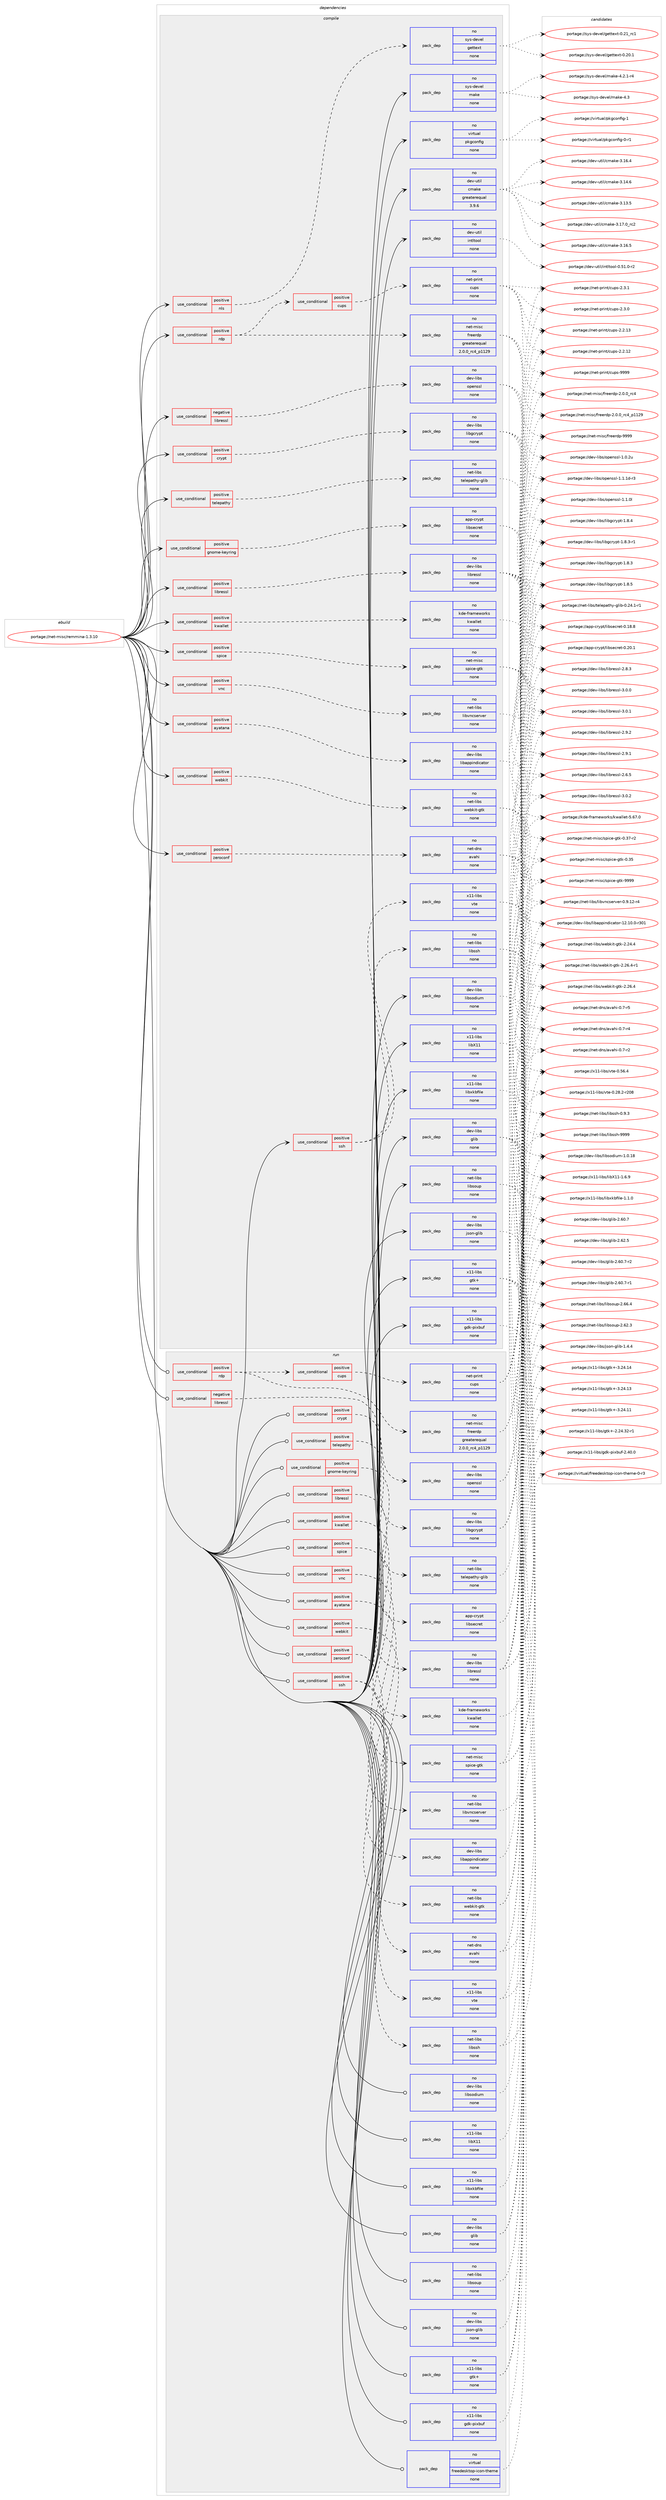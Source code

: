 digraph prolog {

# *************
# Graph options
# *************

newrank=true;
concentrate=true;
compound=true;
graph [rankdir=LR,fontname=Helvetica,fontsize=10,ranksep=1.5];#, ranksep=2.5, nodesep=0.2];
edge  [arrowhead=vee];
node  [fontname=Helvetica,fontsize=10];

# **********
# The ebuild
# **********

subgraph cluster_leftcol {
color=gray;
rank=same;
label=<<i>ebuild</i>>;
id [label="portage://net-misc/remmina-1.3.10", color=red, width=4, href="../net-misc/remmina-1.3.10.svg"];
}

# ****************
# The dependencies
# ****************

subgraph cluster_midcol {
color=gray;
label=<<i>dependencies</i>>;
subgraph cluster_compile {
fillcolor="#eeeeee";
style=filled;
label=<<i>compile</i>>;
subgraph cond9425 {
dependency51039 [label=<<TABLE BORDER="0" CELLBORDER="1" CELLSPACING="0" CELLPADDING="4"><TR><TD ROWSPAN="3" CELLPADDING="10">use_conditional</TD></TR><TR><TD>negative</TD></TR><TR><TD>libressl</TD></TR></TABLE>>, shape=none, color=red];
subgraph pack40568 {
dependency51040 [label=<<TABLE BORDER="0" CELLBORDER="1" CELLSPACING="0" CELLPADDING="4" WIDTH="220"><TR><TD ROWSPAN="6" CELLPADDING="30">pack_dep</TD></TR><TR><TD WIDTH="110">no</TD></TR><TR><TD>dev-libs</TD></TR><TR><TD>openssl</TD></TR><TR><TD>none</TD></TR><TR><TD></TD></TR></TABLE>>, shape=none, color=blue];
}
dependency51039:e -> dependency51040:w [weight=20,style="dashed",arrowhead="vee"];
}
id:e -> dependency51039:w [weight=20,style="solid",arrowhead="vee"];
subgraph cond9426 {
dependency51041 [label=<<TABLE BORDER="0" CELLBORDER="1" CELLSPACING="0" CELLPADDING="4"><TR><TD ROWSPAN="3" CELLPADDING="10">use_conditional</TD></TR><TR><TD>positive</TD></TR><TR><TD>ayatana</TD></TR></TABLE>>, shape=none, color=red];
subgraph pack40569 {
dependency51042 [label=<<TABLE BORDER="0" CELLBORDER="1" CELLSPACING="0" CELLPADDING="4" WIDTH="220"><TR><TD ROWSPAN="6" CELLPADDING="30">pack_dep</TD></TR><TR><TD WIDTH="110">no</TD></TR><TR><TD>dev-libs</TD></TR><TR><TD>libappindicator</TD></TR><TR><TD>none</TD></TR><TR><TD></TD></TR></TABLE>>, shape=none, color=blue];
}
dependency51041:e -> dependency51042:w [weight=20,style="dashed",arrowhead="vee"];
}
id:e -> dependency51041:w [weight=20,style="solid",arrowhead="vee"];
subgraph cond9427 {
dependency51043 [label=<<TABLE BORDER="0" CELLBORDER="1" CELLSPACING="0" CELLPADDING="4"><TR><TD ROWSPAN="3" CELLPADDING="10">use_conditional</TD></TR><TR><TD>positive</TD></TR><TR><TD>crypt</TD></TR></TABLE>>, shape=none, color=red];
subgraph pack40570 {
dependency51044 [label=<<TABLE BORDER="0" CELLBORDER="1" CELLSPACING="0" CELLPADDING="4" WIDTH="220"><TR><TD ROWSPAN="6" CELLPADDING="30">pack_dep</TD></TR><TR><TD WIDTH="110">no</TD></TR><TR><TD>dev-libs</TD></TR><TR><TD>libgcrypt</TD></TR><TR><TD>none</TD></TR><TR><TD></TD></TR></TABLE>>, shape=none, color=blue];
}
dependency51043:e -> dependency51044:w [weight=20,style="dashed",arrowhead="vee"];
}
id:e -> dependency51043:w [weight=20,style="solid",arrowhead="vee"];
subgraph cond9428 {
dependency51045 [label=<<TABLE BORDER="0" CELLBORDER="1" CELLSPACING="0" CELLPADDING="4"><TR><TD ROWSPAN="3" CELLPADDING="10">use_conditional</TD></TR><TR><TD>positive</TD></TR><TR><TD>gnome-keyring</TD></TR></TABLE>>, shape=none, color=red];
subgraph pack40571 {
dependency51046 [label=<<TABLE BORDER="0" CELLBORDER="1" CELLSPACING="0" CELLPADDING="4" WIDTH="220"><TR><TD ROWSPAN="6" CELLPADDING="30">pack_dep</TD></TR><TR><TD WIDTH="110">no</TD></TR><TR><TD>app-crypt</TD></TR><TR><TD>libsecret</TD></TR><TR><TD>none</TD></TR><TR><TD></TD></TR></TABLE>>, shape=none, color=blue];
}
dependency51045:e -> dependency51046:w [weight=20,style="dashed",arrowhead="vee"];
}
id:e -> dependency51045:w [weight=20,style="solid",arrowhead="vee"];
subgraph cond9429 {
dependency51047 [label=<<TABLE BORDER="0" CELLBORDER="1" CELLSPACING="0" CELLPADDING="4"><TR><TD ROWSPAN="3" CELLPADDING="10">use_conditional</TD></TR><TR><TD>positive</TD></TR><TR><TD>kwallet</TD></TR></TABLE>>, shape=none, color=red];
subgraph pack40572 {
dependency51048 [label=<<TABLE BORDER="0" CELLBORDER="1" CELLSPACING="0" CELLPADDING="4" WIDTH="220"><TR><TD ROWSPAN="6" CELLPADDING="30">pack_dep</TD></TR><TR><TD WIDTH="110">no</TD></TR><TR><TD>kde-frameworks</TD></TR><TR><TD>kwallet</TD></TR><TR><TD>none</TD></TR><TR><TD></TD></TR></TABLE>>, shape=none, color=blue];
}
dependency51047:e -> dependency51048:w [weight=20,style="dashed",arrowhead="vee"];
}
id:e -> dependency51047:w [weight=20,style="solid",arrowhead="vee"];
subgraph cond9430 {
dependency51049 [label=<<TABLE BORDER="0" CELLBORDER="1" CELLSPACING="0" CELLPADDING="4"><TR><TD ROWSPAN="3" CELLPADDING="10">use_conditional</TD></TR><TR><TD>positive</TD></TR><TR><TD>libressl</TD></TR></TABLE>>, shape=none, color=red];
subgraph pack40573 {
dependency51050 [label=<<TABLE BORDER="0" CELLBORDER="1" CELLSPACING="0" CELLPADDING="4" WIDTH="220"><TR><TD ROWSPAN="6" CELLPADDING="30">pack_dep</TD></TR><TR><TD WIDTH="110">no</TD></TR><TR><TD>dev-libs</TD></TR><TR><TD>libressl</TD></TR><TR><TD>none</TD></TR><TR><TD></TD></TR></TABLE>>, shape=none, color=blue];
}
dependency51049:e -> dependency51050:w [weight=20,style="dashed",arrowhead="vee"];
}
id:e -> dependency51049:w [weight=20,style="solid",arrowhead="vee"];
subgraph cond9431 {
dependency51051 [label=<<TABLE BORDER="0" CELLBORDER="1" CELLSPACING="0" CELLPADDING="4"><TR><TD ROWSPAN="3" CELLPADDING="10">use_conditional</TD></TR><TR><TD>positive</TD></TR><TR><TD>nls</TD></TR></TABLE>>, shape=none, color=red];
subgraph pack40574 {
dependency51052 [label=<<TABLE BORDER="0" CELLBORDER="1" CELLSPACING="0" CELLPADDING="4" WIDTH="220"><TR><TD ROWSPAN="6" CELLPADDING="30">pack_dep</TD></TR><TR><TD WIDTH="110">no</TD></TR><TR><TD>sys-devel</TD></TR><TR><TD>gettext</TD></TR><TR><TD>none</TD></TR><TR><TD></TD></TR></TABLE>>, shape=none, color=blue];
}
dependency51051:e -> dependency51052:w [weight=20,style="dashed",arrowhead="vee"];
}
id:e -> dependency51051:w [weight=20,style="solid",arrowhead="vee"];
subgraph cond9432 {
dependency51053 [label=<<TABLE BORDER="0" CELLBORDER="1" CELLSPACING="0" CELLPADDING="4"><TR><TD ROWSPAN="3" CELLPADDING="10">use_conditional</TD></TR><TR><TD>positive</TD></TR><TR><TD>rdp</TD></TR></TABLE>>, shape=none, color=red];
subgraph pack40575 {
dependency51054 [label=<<TABLE BORDER="0" CELLBORDER="1" CELLSPACING="0" CELLPADDING="4" WIDTH="220"><TR><TD ROWSPAN="6" CELLPADDING="30">pack_dep</TD></TR><TR><TD WIDTH="110">no</TD></TR><TR><TD>net-misc</TD></TR><TR><TD>freerdp</TD></TR><TR><TD>greaterequal</TD></TR><TR><TD>2.0.0_rc4_p1129</TD></TR></TABLE>>, shape=none, color=blue];
}
dependency51053:e -> dependency51054:w [weight=20,style="dashed",arrowhead="vee"];
subgraph cond9433 {
dependency51055 [label=<<TABLE BORDER="0" CELLBORDER="1" CELLSPACING="0" CELLPADDING="4"><TR><TD ROWSPAN="3" CELLPADDING="10">use_conditional</TD></TR><TR><TD>positive</TD></TR><TR><TD>cups</TD></TR></TABLE>>, shape=none, color=red];
subgraph pack40576 {
dependency51056 [label=<<TABLE BORDER="0" CELLBORDER="1" CELLSPACING="0" CELLPADDING="4" WIDTH="220"><TR><TD ROWSPAN="6" CELLPADDING="30">pack_dep</TD></TR><TR><TD WIDTH="110">no</TD></TR><TR><TD>net-print</TD></TR><TR><TD>cups</TD></TR><TR><TD>none</TD></TR><TR><TD></TD></TR></TABLE>>, shape=none, color=blue];
}
dependency51055:e -> dependency51056:w [weight=20,style="dashed",arrowhead="vee"];
}
dependency51053:e -> dependency51055:w [weight=20,style="dashed",arrowhead="vee"];
}
id:e -> dependency51053:w [weight=20,style="solid",arrowhead="vee"];
subgraph cond9434 {
dependency51057 [label=<<TABLE BORDER="0" CELLBORDER="1" CELLSPACING="0" CELLPADDING="4"><TR><TD ROWSPAN="3" CELLPADDING="10">use_conditional</TD></TR><TR><TD>positive</TD></TR><TR><TD>spice</TD></TR></TABLE>>, shape=none, color=red];
subgraph pack40577 {
dependency51058 [label=<<TABLE BORDER="0" CELLBORDER="1" CELLSPACING="0" CELLPADDING="4" WIDTH="220"><TR><TD ROWSPAN="6" CELLPADDING="30">pack_dep</TD></TR><TR><TD WIDTH="110">no</TD></TR><TR><TD>net-misc</TD></TR><TR><TD>spice-gtk</TD></TR><TR><TD>none</TD></TR><TR><TD></TD></TR></TABLE>>, shape=none, color=blue];
}
dependency51057:e -> dependency51058:w [weight=20,style="dashed",arrowhead="vee"];
}
id:e -> dependency51057:w [weight=20,style="solid",arrowhead="vee"];
subgraph cond9435 {
dependency51059 [label=<<TABLE BORDER="0" CELLBORDER="1" CELLSPACING="0" CELLPADDING="4"><TR><TD ROWSPAN="3" CELLPADDING="10">use_conditional</TD></TR><TR><TD>positive</TD></TR><TR><TD>ssh</TD></TR></TABLE>>, shape=none, color=red];
subgraph pack40578 {
dependency51060 [label=<<TABLE BORDER="0" CELLBORDER="1" CELLSPACING="0" CELLPADDING="4" WIDTH="220"><TR><TD ROWSPAN="6" CELLPADDING="30">pack_dep</TD></TR><TR><TD WIDTH="110">no</TD></TR><TR><TD>net-libs</TD></TR><TR><TD>libssh</TD></TR><TR><TD>none</TD></TR><TR><TD></TD></TR></TABLE>>, shape=none, color=blue];
}
dependency51059:e -> dependency51060:w [weight=20,style="dashed",arrowhead="vee"];
subgraph pack40579 {
dependency51061 [label=<<TABLE BORDER="0" CELLBORDER="1" CELLSPACING="0" CELLPADDING="4" WIDTH="220"><TR><TD ROWSPAN="6" CELLPADDING="30">pack_dep</TD></TR><TR><TD WIDTH="110">no</TD></TR><TR><TD>x11-libs</TD></TR><TR><TD>vte</TD></TR><TR><TD>none</TD></TR><TR><TD></TD></TR></TABLE>>, shape=none, color=blue];
}
dependency51059:e -> dependency51061:w [weight=20,style="dashed",arrowhead="vee"];
}
id:e -> dependency51059:w [weight=20,style="solid",arrowhead="vee"];
subgraph cond9436 {
dependency51062 [label=<<TABLE BORDER="0" CELLBORDER="1" CELLSPACING="0" CELLPADDING="4"><TR><TD ROWSPAN="3" CELLPADDING="10">use_conditional</TD></TR><TR><TD>positive</TD></TR><TR><TD>telepathy</TD></TR></TABLE>>, shape=none, color=red];
subgraph pack40580 {
dependency51063 [label=<<TABLE BORDER="0" CELLBORDER="1" CELLSPACING="0" CELLPADDING="4" WIDTH="220"><TR><TD ROWSPAN="6" CELLPADDING="30">pack_dep</TD></TR><TR><TD WIDTH="110">no</TD></TR><TR><TD>net-libs</TD></TR><TR><TD>telepathy-glib</TD></TR><TR><TD>none</TD></TR><TR><TD></TD></TR></TABLE>>, shape=none, color=blue];
}
dependency51062:e -> dependency51063:w [weight=20,style="dashed",arrowhead="vee"];
}
id:e -> dependency51062:w [weight=20,style="solid",arrowhead="vee"];
subgraph cond9437 {
dependency51064 [label=<<TABLE BORDER="0" CELLBORDER="1" CELLSPACING="0" CELLPADDING="4"><TR><TD ROWSPAN="3" CELLPADDING="10">use_conditional</TD></TR><TR><TD>positive</TD></TR><TR><TD>vnc</TD></TR></TABLE>>, shape=none, color=red];
subgraph pack40581 {
dependency51065 [label=<<TABLE BORDER="0" CELLBORDER="1" CELLSPACING="0" CELLPADDING="4" WIDTH="220"><TR><TD ROWSPAN="6" CELLPADDING="30">pack_dep</TD></TR><TR><TD WIDTH="110">no</TD></TR><TR><TD>net-libs</TD></TR><TR><TD>libvncserver</TD></TR><TR><TD>none</TD></TR><TR><TD></TD></TR></TABLE>>, shape=none, color=blue];
}
dependency51064:e -> dependency51065:w [weight=20,style="dashed",arrowhead="vee"];
}
id:e -> dependency51064:w [weight=20,style="solid",arrowhead="vee"];
subgraph cond9438 {
dependency51066 [label=<<TABLE BORDER="0" CELLBORDER="1" CELLSPACING="0" CELLPADDING="4"><TR><TD ROWSPAN="3" CELLPADDING="10">use_conditional</TD></TR><TR><TD>positive</TD></TR><TR><TD>webkit</TD></TR></TABLE>>, shape=none, color=red];
subgraph pack40582 {
dependency51067 [label=<<TABLE BORDER="0" CELLBORDER="1" CELLSPACING="0" CELLPADDING="4" WIDTH="220"><TR><TD ROWSPAN="6" CELLPADDING="30">pack_dep</TD></TR><TR><TD WIDTH="110">no</TD></TR><TR><TD>net-libs</TD></TR><TR><TD>webkit-gtk</TD></TR><TR><TD>none</TD></TR><TR><TD></TD></TR></TABLE>>, shape=none, color=blue];
}
dependency51066:e -> dependency51067:w [weight=20,style="dashed",arrowhead="vee"];
}
id:e -> dependency51066:w [weight=20,style="solid",arrowhead="vee"];
subgraph cond9439 {
dependency51068 [label=<<TABLE BORDER="0" CELLBORDER="1" CELLSPACING="0" CELLPADDING="4"><TR><TD ROWSPAN="3" CELLPADDING="10">use_conditional</TD></TR><TR><TD>positive</TD></TR><TR><TD>zeroconf</TD></TR></TABLE>>, shape=none, color=red];
subgraph pack40583 {
dependency51069 [label=<<TABLE BORDER="0" CELLBORDER="1" CELLSPACING="0" CELLPADDING="4" WIDTH="220"><TR><TD ROWSPAN="6" CELLPADDING="30">pack_dep</TD></TR><TR><TD WIDTH="110">no</TD></TR><TR><TD>net-dns</TD></TR><TR><TD>avahi</TD></TR><TR><TD>none</TD></TR><TR><TD></TD></TR></TABLE>>, shape=none, color=blue];
}
dependency51068:e -> dependency51069:w [weight=20,style="dashed",arrowhead="vee"];
}
id:e -> dependency51068:w [weight=20,style="solid",arrowhead="vee"];
subgraph pack40584 {
dependency51070 [label=<<TABLE BORDER="0" CELLBORDER="1" CELLSPACING="0" CELLPADDING="4" WIDTH="220"><TR><TD ROWSPAN="6" CELLPADDING="30">pack_dep</TD></TR><TR><TD WIDTH="110">no</TD></TR><TR><TD>dev-libs</TD></TR><TR><TD>glib</TD></TR><TR><TD>none</TD></TR><TR><TD></TD></TR></TABLE>>, shape=none, color=blue];
}
id:e -> dependency51070:w [weight=20,style="solid",arrowhead="vee"];
subgraph pack40585 {
dependency51071 [label=<<TABLE BORDER="0" CELLBORDER="1" CELLSPACING="0" CELLPADDING="4" WIDTH="220"><TR><TD ROWSPAN="6" CELLPADDING="30">pack_dep</TD></TR><TR><TD WIDTH="110">no</TD></TR><TR><TD>dev-libs</TD></TR><TR><TD>json-glib</TD></TR><TR><TD>none</TD></TR><TR><TD></TD></TR></TABLE>>, shape=none, color=blue];
}
id:e -> dependency51071:w [weight=20,style="solid",arrowhead="vee"];
subgraph pack40586 {
dependency51072 [label=<<TABLE BORDER="0" CELLBORDER="1" CELLSPACING="0" CELLPADDING="4" WIDTH="220"><TR><TD ROWSPAN="6" CELLPADDING="30">pack_dep</TD></TR><TR><TD WIDTH="110">no</TD></TR><TR><TD>dev-libs</TD></TR><TR><TD>libsodium</TD></TR><TR><TD>none</TD></TR><TR><TD></TD></TR></TABLE>>, shape=none, color=blue];
}
id:e -> dependency51072:w [weight=20,style="solid",arrowhead="vee"];
subgraph pack40587 {
dependency51073 [label=<<TABLE BORDER="0" CELLBORDER="1" CELLSPACING="0" CELLPADDING="4" WIDTH="220"><TR><TD ROWSPAN="6" CELLPADDING="30">pack_dep</TD></TR><TR><TD WIDTH="110">no</TD></TR><TR><TD>dev-util</TD></TR><TR><TD>cmake</TD></TR><TR><TD>greaterequal</TD></TR><TR><TD>3.9.6</TD></TR></TABLE>>, shape=none, color=blue];
}
id:e -> dependency51073:w [weight=20,style="solid",arrowhead="vee"];
subgraph pack40588 {
dependency51074 [label=<<TABLE BORDER="0" CELLBORDER="1" CELLSPACING="0" CELLPADDING="4" WIDTH="220"><TR><TD ROWSPAN="6" CELLPADDING="30">pack_dep</TD></TR><TR><TD WIDTH="110">no</TD></TR><TR><TD>dev-util</TD></TR><TR><TD>intltool</TD></TR><TR><TD>none</TD></TR><TR><TD></TD></TR></TABLE>>, shape=none, color=blue];
}
id:e -> dependency51074:w [weight=20,style="solid",arrowhead="vee"];
subgraph pack40589 {
dependency51075 [label=<<TABLE BORDER="0" CELLBORDER="1" CELLSPACING="0" CELLPADDING="4" WIDTH="220"><TR><TD ROWSPAN="6" CELLPADDING="30">pack_dep</TD></TR><TR><TD WIDTH="110">no</TD></TR><TR><TD>net-libs</TD></TR><TR><TD>libsoup</TD></TR><TR><TD>none</TD></TR><TR><TD></TD></TR></TABLE>>, shape=none, color=blue];
}
id:e -> dependency51075:w [weight=20,style="solid",arrowhead="vee"];
subgraph pack40590 {
dependency51076 [label=<<TABLE BORDER="0" CELLBORDER="1" CELLSPACING="0" CELLPADDING="4" WIDTH="220"><TR><TD ROWSPAN="6" CELLPADDING="30">pack_dep</TD></TR><TR><TD WIDTH="110">no</TD></TR><TR><TD>sys-devel</TD></TR><TR><TD>make</TD></TR><TR><TD>none</TD></TR><TR><TD></TD></TR></TABLE>>, shape=none, color=blue];
}
id:e -> dependency51076:w [weight=20,style="solid",arrowhead="vee"];
subgraph pack40591 {
dependency51077 [label=<<TABLE BORDER="0" CELLBORDER="1" CELLSPACING="0" CELLPADDING="4" WIDTH="220"><TR><TD ROWSPAN="6" CELLPADDING="30">pack_dep</TD></TR><TR><TD WIDTH="110">no</TD></TR><TR><TD>virtual</TD></TR><TR><TD>pkgconfig</TD></TR><TR><TD>none</TD></TR><TR><TD></TD></TR></TABLE>>, shape=none, color=blue];
}
id:e -> dependency51077:w [weight=20,style="solid",arrowhead="vee"];
subgraph pack40592 {
dependency51078 [label=<<TABLE BORDER="0" CELLBORDER="1" CELLSPACING="0" CELLPADDING="4" WIDTH="220"><TR><TD ROWSPAN="6" CELLPADDING="30">pack_dep</TD></TR><TR><TD WIDTH="110">no</TD></TR><TR><TD>x11-libs</TD></TR><TR><TD>gdk-pixbuf</TD></TR><TR><TD>none</TD></TR><TR><TD></TD></TR></TABLE>>, shape=none, color=blue];
}
id:e -> dependency51078:w [weight=20,style="solid",arrowhead="vee"];
subgraph pack40593 {
dependency51079 [label=<<TABLE BORDER="0" CELLBORDER="1" CELLSPACING="0" CELLPADDING="4" WIDTH="220"><TR><TD ROWSPAN="6" CELLPADDING="30">pack_dep</TD></TR><TR><TD WIDTH="110">no</TD></TR><TR><TD>x11-libs</TD></TR><TR><TD>gtk+</TD></TR><TR><TD>none</TD></TR><TR><TD></TD></TR></TABLE>>, shape=none, color=blue];
}
id:e -> dependency51079:w [weight=20,style="solid",arrowhead="vee"];
subgraph pack40594 {
dependency51080 [label=<<TABLE BORDER="0" CELLBORDER="1" CELLSPACING="0" CELLPADDING="4" WIDTH="220"><TR><TD ROWSPAN="6" CELLPADDING="30">pack_dep</TD></TR><TR><TD WIDTH="110">no</TD></TR><TR><TD>x11-libs</TD></TR><TR><TD>libX11</TD></TR><TR><TD>none</TD></TR><TR><TD></TD></TR></TABLE>>, shape=none, color=blue];
}
id:e -> dependency51080:w [weight=20,style="solid",arrowhead="vee"];
subgraph pack40595 {
dependency51081 [label=<<TABLE BORDER="0" CELLBORDER="1" CELLSPACING="0" CELLPADDING="4" WIDTH="220"><TR><TD ROWSPAN="6" CELLPADDING="30">pack_dep</TD></TR><TR><TD WIDTH="110">no</TD></TR><TR><TD>x11-libs</TD></TR><TR><TD>libxkbfile</TD></TR><TR><TD>none</TD></TR><TR><TD></TD></TR></TABLE>>, shape=none, color=blue];
}
id:e -> dependency51081:w [weight=20,style="solid",arrowhead="vee"];
}
subgraph cluster_compileandrun {
fillcolor="#eeeeee";
style=filled;
label=<<i>compile and run</i>>;
}
subgraph cluster_run {
fillcolor="#eeeeee";
style=filled;
label=<<i>run</i>>;
subgraph cond9440 {
dependency51082 [label=<<TABLE BORDER="0" CELLBORDER="1" CELLSPACING="0" CELLPADDING="4"><TR><TD ROWSPAN="3" CELLPADDING="10">use_conditional</TD></TR><TR><TD>negative</TD></TR><TR><TD>libressl</TD></TR></TABLE>>, shape=none, color=red];
subgraph pack40596 {
dependency51083 [label=<<TABLE BORDER="0" CELLBORDER="1" CELLSPACING="0" CELLPADDING="4" WIDTH="220"><TR><TD ROWSPAN="6" CELLPADDING="30">pack_dep</TD></TR><TR><TD WIDTH="110">no</TD></TR><TR><TD>dev-libs</TD></TR><TR><TD>openssl</TD></TR><TR><TD>none</TD></TR><TR><TD></TD></TR></TABLE>>, shape=none, color=blue];
}
dependency51082:e -> dependency51083:w [weight=20,style="dashed",arrowhead="vee"];
}
id:e -> dependency51082:w [weight=20,style="solid",arrowhead="odot"];
subgraph cond9441 {
dependency51084 [label=<<TABLE BORDER="0" CELLBORDER="1" CELLSPACING="0" CELLPADDING="4"><TR><TD ROWSPAN="3" CELLPADDING="10">use_conditional</TD></TR><TR><TD>positive</TD></TR><TR><TD>ayatana</TD></TR></TABLE>>, shape=none, color=red];
subgraph pack40597 {
dependency51085 [label=<<TABLE BORDER="0" CELLBORDER="1" CELLSPACING="0" CELLPADDING="4" WIDTH="220"><TR><TD ROWSPAN="6" CELLPADDING="30">pack_dep</TD></TR><TR><TD WIDTH="110">no</TD></TR><TR><TD>dev-libs</TD></TR><TR><TD>libappindicator</TD></TR><TR><TD>none</TD></TR><TR><TD></TD></TR></TABLE>>, shape=none, color=blue];
}
dependency51084:e -> dependency51085:w [weight=20,style="dashed",arrowhead="vee"];
}
id:e -> dependency51084:w [weight=20,style="solid",arrowhead="odot"];
subgraph cond9442 {
dependency51086 [label=<<TABLE BORDER="0" CELLBORDER="1" CELLSPACING="0" CELLPADDING="4"><TR><TD ROWSPAN="3" CELLPADDING="10">use_conditional</TD></TR><TR><TD>positive</TD></TR><TR><TD>crypt</TD></TR></TABLE>>, shape=none, color=red];
subgraph pack40598 {
dependency51087 [label=<<TABLE BORDER="0" CELLBORDER="1" CELLSPACING="0" CELLPADDING="4" WIDTH="220"><TR><TD ROWSPAN="6" CELLPADDING="30">pack_dep</TD></TR><TR><TD WIDTH="110">no</TD></TR><TR><TD>dev-libs</TD></TR><TR><TD>libgcrypt</TD></TR><TR><TD>none</TD></TR><TR><TD></TD></TR></TABLE>>, shape=none, color=blue];
}
dependency51086:e -> dependency51087:w [weight=20,style="dashed",arrowhead="vee"];
}
id:e -> dependency51086:w [weight=20,style="solid",arrowhead="odot"];
subgraph cond9443 {
dependency51088 [label=<<TABLE BORDER="0" CELLBORDER="1" CELLSPACING="0" CELLPADDING="4"><TR><TD ROWSPAN="3" CELLPADDING="10">use_conditional</TD></TR><TR><TD>positive</TD></TR><TR><TD>gnome-keyring</TD></TR></TABLE>>, shape=none, color=red];
subgraph pack40599 {
dependency51089 [label=<<TABLE BORDER="0" CELLBORDER="1" CELLSPACING="0" CELLPADDING="4" WIDTH="220"><TR><TD ROWSPAN="6" CELLPADDING="30">pack_dep</TD></TR><TR><TD WIDTH="110">no</TD></TR><TR><TD>app-crypt</TD></TR><TR><TD>libsecret</TD></TR><TR><TD>none</TD></TR><TR><TD></TD></TR></TABLE>>, shape=none, color=blue];
}
dependency51088:e -> dependency51089:w [weight=20,style="dashed",arrowhead="vee"];
}
id:e -> dependency51088:w [weight=20,style="solid",arrowhead="odot"];
subgraph cond9444 {
dependency51090 [label=<<TABLE BORDER="0" CELLBORDER="1" CELLSPACING="0" CELLPADDING="4"><TR><TD ROWSPAN="3" CELLPADDING="10">use_conditional</TD></TR><TR><TD>positive</TD></TR><TR><TD>kwallet</TD></TR></TABLE>>, shape=none, color=red];
subgraph pack40600 {
dependency51091 [label=<<TABLE BORDER="0" CELLBORDER="1" CELLSPACING="0" CELLPADDING="4" WIDTH="220"><TR><TD ROWSPAN="6" CELLPADDING="30">pack_dep</TD></TR><TR><TD WIDTH="110">no</TD></TR><TR><TD>kde-frameworks</TD></TR><TR><TD>kwallet</TD></TR><TR><TD>none</TD></TR><TR><TD></TD></TR></TABLE>>, shape=none, color=blue];
}
dependency51090:e -> dependency51091:w [weight=20,style="dashed",arrowhead="vee"];
}
id:e -> dependency51090:w [weight=20,style="solid",arrowhead="odot"];
subgraph cond9445 {
dependency51092 [label=<<TABLE BORDER="0" CELLBORDER="1" CELLSPACING="0" CELLPADDING="4"><TR><TD ROWSPAN="3" CELLPADDING="10">use_conditional</TD></TR><TR><TD>positive</TD></TR><TR><TD>libressl</TD></TR></TABLE>>, shape=none, color=red];
subgraph pack40601 {
dependency51093 [label=<<TABLE BORDER="0" CELLBORDER="1" CELLSPACING="0" CELLPADDING="4" WIDTH="220"><TR><TD ROWSPAN="6" CELLPADDING="30">pack_dep</TD></TR><TR><TD WIDTH="110">no</TD></TR><TR><TD>dev-libs</TD></TR><TR><TD>libressl</TD></TR><TR><TD>none</TD></TR><TR><TD></TD></TR></TABLE>>, shape=none, color=blue];
}
dependency51092:e -> dependency51093:w [weight=20,style="dashed",arrowhead="vee"];
}
id:e -> dependency51092:w [weight=20,style="solid",arrowhead="odot"];
subgraph cond9446 {
dependency51094 [label=<<TABLE BORDER="0" CELLBORDER="1" CELLSPACING="0" CELLPADDING="4"><TR><TD ROWSPAN="3" CELLPADDING="10">use_conditional</TD></TR><TR><TD>positive</TD></TR><TR><TD>rdp</TD></TR></TABLE>>, shape=none, color=red];
subgraph pack40602 {
dependency51095 [label=<<TABLE BORDER="0" CELLBORDER="1" CELLSPACING="0" CELLPADDING="4" WIDTH="220"><TR><TD ROWSPAN="6" CELLPADDING="30">pack_dep</TD></TR><TR><TD WIDTH="110">no</TD></TR><TR><TD>net-misc</TD></TR><TR><TD>freerdp</TD></TR><TR><TD>greaterequal</TD></TR><TR><TD>2.0.0_rc4_p1129</TD></TR></TABLE>>, shape=none, color=blue];
}
dependency51094:e -> dependency51095:w [weight=20,style="dashed",arrowhead="vee"];
subgraph cond9447 {
dependency51096 [label=<<TABLE BORDER="0" CELLBORDER="1" CELLSPACING="0" CELLPADDING="4"><TR><TD ROWSPAN="3" CELLPADDING="10">use_conditional</TD></TR><TR><TD>positive</TD></TR><TR><TD>cups</TD></TR></TABLE>>, shape=none, color=red];
subgraph pack40603 {
dependency51097 [label=<<TABLE BORDER="0" CELLBORDER="1" CELLSPACING="0" CELLPADDING="4" WIDTH="220"><TR><TD ROWSPAN="6" CELLPADDING="30">pack_dep</TD></TR><TR><TD WIDTH="110">no</TD></TR><TR><TD>net-print</TD></TR><TR><TD>cups</TD></TR><TR><TD>none</TD></TR><TR><TD></TD></TR></TABLE>>, shape=none, color=blue];
}
dependency51096:e -> dependency51097:w [weight=20,style="dashed",arrowhead="vee"];
}
dependency51094:e -> dependency51096:w [weight=20,style="dashed",arrowhead="vee"];
}
id:e -> dependency51094:w [weight=20,style="solid",arrowhead="odot"];
subgraph cond9448 {
dependency51098 [label=<<TABLE BORDER="0" CELLBORDER="1" CELLSPACING="0" CELLPADDING="4"><TR><TD ROWSPAN="3" CELLPADDING="10">use_conditional</TD></TR><TR><TD>positive</TD></TR><TR><TD>spice</TD></TR></TABLE>>, shape=none, color=red];
subgraph pack40604 {
dependency51099 [label=<<TABLE BORDER="0" CELLBORDER="1" CELLSPACING="0" CELLPADDING="4" WIDTH="220"><TR><TD ROWSPAN="6" CELLPADDING="30">pack_dep</TD></TR><TR><TD WIDTH="110">no</TD></TR><TR><TD>net-misc</TD></TR><TR><TD>spice-gtk</TD></TR><TR><TD>none</TD></TR><TR><TD></TD></TR></TABLE>>, shape=none, color=blue];
}
dependency51098:e -> dependency51099:w [weight=20,style="dashed",arrowhead="vee"];
}
id:e -> dependency51098:w [weight=20,style="solid",arrowhead="odot"];
subgraph cond9449 {
dependency51100 [label=<<TABLE BORDER="0" CELLBORDER="1" CELLSPACING="0" CELLPADDING="4"><TR><TD ROWSPAN="3" CELLPADDING="10">use_conditional</TD></TR><TR><TD>positive</TD></TR><TR><TD>ssh</TD></TR></TABLE>>, shape=none, color=red];
subgraph pack40605 {
dependency51101 [label=<<TABLE BORDER="0" CELLBORDER="1" CELLSPACING="0" CELLPADDING="4" WIDTH="220"><TR><TD ROWSPAN="6" CELLPADDING="30">pack_dep</TD></TR><TR><TD WIDTH="110">no</TD></TR><TR><TD>net-libs</TD></TR><TR><TD>libssh</TD></TR><TR><TD>none</TD></TR><TR><TD></TD></TR></TABLE>>, shape=none, color=blue];
}
dependency51100:e -> dependency51101:w [weight=20,style="dashed",arrowhead="vee"];
subgraph pack40606 {
dependency51102 [label=<<TABLE BORDER="0" CELLBORDER="1" CELLSPACING="0" CELLPADDING="4" WIDTH="220"><TR><TD ROWSPAN="6" CELLPADDING="30">pack_dep</TD></TR><TR><TD WIDTH="110">no</TD></TR><TR><TD>x11-libs</TD></TR><TR><TD>vte</TD></TR><TR><TD>none</TD></TR><TR><TD></TD></TR></TABLE>>, shape=none, color=blue];
}
dependency51100:e -> dependency51102:w [weight=20,style="dashed",arrowhead="vee"];
}
id:e -> dependency51100:w [weight=20,style="solid",arrowhead="odot"];
subgraph cond9450 {
dependency51103 [label=<<TABLE BORDER="0" CELLBORDER="1" CELLSPACING="0" CELLPADDING="4"><TR><TD ROWSPAN="3" CELLPADDING="10">use_conditional</TD></TR><TR><TD>positive</TD></TR><TR><TD>telepathy</TD></TR></TABLE>>, shape=none, color=red];
subgraph pack40607 {
dependency51104 [label=<<TABLE BORDER="0" CELLBORDER="1" CELLSPACING="0" CELLPADDING="4" WIDTH="220"><TR><TD ROWSPAN="6" CELLPADDING="30">pack_dep</TD></TR><TR><TD WIDTH="110">no</TD></TR><TR><TD>net-libs</TD></TR><TR><TD>telepathy-glib</TD></TR><TR><TD>none</TD></TR><TR><TD></TD></TR></TABLE>>, shape=none, color=blue];
}
dependency51103:e -> dependency51104:w [weight=20,style="dashed",arrowhead="vee"];
}
id:e -> dependency51103:w [weight=20,style="solid",arrowhead="odot"];
subgraph cond9451 {
dependency51105 [label=<<TABLE BORDER="0" CELLBORDER="1" CELLSPACING="0" CELLPADDING="4"><TR><TD ROWSPAN="3" CELLPADDING="10">use_conditional</TD></TR><TR><TD>positive</TD></TR><TR><TD>vnc</TD></TR></TABLE>>, shape=none, color=red];
subgraph pack40608 {
dependency51106 [label=<<TABLE BORDER="0" CELLBORDER="1" CELLSPACING="0" CELLPADDING="4" WIDTH="220"><TR><TD ROWSPAN="6" CELLPADDING="30">pack_dep</TD></TR><TR><TD WIDTH="110">no</TD></TR><TR><TD>net-libs</TD></TR><TR><TD>libvncserver</TD></TR><TR><TD>none</TD></TR><TR><TD></TD></TR></TABLE>>, shape=none, color=blue];
}
dependency51105:e -> dependency51106:w [weight=20,style="dashed",arrowhead="vee"];
}
id:e -> dependency51105:w [weight=20,style="solid",arrowhead="odot"];
subgraph cond9452 {
dependency51107 [label=<<TABLE BORDER="0" CELLBORDER="1" CELLSPACING="0" CELLPADDING="4"><TR><TD ROWSPAN="3" CELLPADDING="10">use_conditional</TD></TR><TR><TD>positive</TD></TR><TR><TD>webkit</TD></TR></TABLE>>, shape=none, color=red];
subgraph pack40609 {
dependency51108 [label=<<TABLE BORDER="0" CELLBORDER="1" CELLSPACING="0" CELLPADDING="4" WIDTH="220"><TR><TD ROWSPAN="6" CELLPADDING="30">pack_dep</TD></TR><TR><TD WIDTH="110">no</TD></TR><TR><TD>net-libs</TD></TR><TR><TD>webkit-gtk</TD></TR><TR><TD>none</TD></TR><TR><TD></TD></TR></TABLE>>, shape=none, color=blue];
}
dependency51107:e -> dependency51108:w [weight=20,style="dashed",arrowhead="vee"];
}
id:e -> dependency51107:w [weight=20,style="solid",arrowhead="odot"];
subgraph cond9453 {
dependency51109 [label=<<TABLE BORDER="0" CELLBORDER="1" CELLSPACING="0" CELLPADDING="4"><TR><TD ROWSPAN="3" CELLPADDING="10">use_conditional</TD></TR><TR><TD>positive</TD></TR><TR><TD>zeroconf</TD></TR></TABLE>>, shape=none, color=red];
subgraph pack40610 {
dependency51110 [label=<<TABLE BORDER="0" CELLBORDER="1" CELLSPACING="0" CELLPADDING="4" WIDTH="220"><TR><TD ROWSPAN="6" CELLPADDING="30">pack_dep</TD></TR><TR><TD WIDTH="110">no</TD></TR><TR><TD>net-dns</TD></TR><TR><TD>avahi</TD></TR><TR><TD>none</TD></TR><TR><TD></TD></TR></TABLE>>, shape=none, color=blue];
}
dependency51109:e -> dependency51110:w [weight=20,style="dashed",arrowhead="vee"];
}
id:e -> dependency51109:w [weight=20,style="solid",arrowhead="odot"];
subgraph pack40611 {
dependency51111 [label=<<TABLE BORDER="0" CELLBORDER="1" CELLSPACING="0" CELLPADDING="4" WIDTH="220"><TR><TD ROWSPAN="6" CELLPADDING="30">pack_dep</TD></TR><TR><TD WIDTH="110">no</TD></TR><TR><TD>dev-libs</TD></TR><TR><TD>glib</TD></TR><TR><TD>none</TD></TR><TR><TD></TD></TR></TABLE>>, shape=none, color=blue];
}
id:e -> dependency51111:w [weight=20,style="solid",arrowhead="odot"];
subgraph pack40612 {
dependency51112 [label=<<TABLE BORDER="0" CELLBORDER="1" CELLSPACING="0" CELLPADDING="4" WIDTH="220"><TR><TD ROWSPAN="6" CELLPADDING="30">pack_dep</TD></TR><TR><TD WIDTH="110">no</TD></TR><TR><TD>dev-libs</TD></TR><TR><TD>json-glib</TD></TR><TR><TD>none</TD></TR><TR><TD></TD></TR></TABLE>>, shape=none, color=blue];
}
id:e -> dependency51112:w [weight=20,style="solid",arrowhead="odot"];
subgraph pack40613 {
dependency51113 [label=<<TABLE BORDER="0" CELLBORDER="1" CELLSPACING="0" CELLPADDING="4" WIDTH="220"><TR><TD ROWSPAN="6" CELLPADDING="30">pack_dep</TD></TR><TR><TD WIDTH="110">no</TD></TR><TR><TD>dev-libs</TD></TR><TR><TD>libsodium</TD></TR><TR><TD>none</TD></TR><TR><TD></TD></TR></TABLE>>, shape=none, color=blue];
}
id:e -> dependency51113:w [weight=20,style="solid",arrowhead="odot"];
subgraph pack40614 {
dependency51114 [label=<<TABLE BORDER="0" CELLBORDER="1" CELLSPACING="0" CELLPADDING="4" WIDTH="220"><TR><TD ROWSPAN="6" CELLPADDING="30">pack_dep</TD></TR><TR><TD WIDTH="110">no</TD></TR><TR><TD>net-libs</TD></TR><TR><TD>libsoup</TD></TR><TR><TD>none</TD></TR><TR><TD></TD></TR></TABLE>>, shape=none, color=blue];
}
id:e -> dependency51114:w [weight=20,style="solid",arrowhead="odot"];
subgraph pack40615 {
dependency51115 [label=<<TABLE BORDER="0" CELLBORDER="1" CELLSPACING="0" CELLPADDING="4" WIDTH="220"><TR><TD ROWSPAN="6" CELLPADDING="30">pack_dep</TD></TR><TR><TD WIDTH="110">no</TD></TR><TR><TD>virtual</TD></TR><TR><TD>freedesktop-icon-theme</TD></TR><TR><TD>none</TD></TR><TR><TD></TD></TR></TABLE>>, shape=none, color=blue];
}
id:e -> dependency51115:w [weight=20,style="solid",arrowhead="odot"];
subgraph pack40616 {
dependency51116 [label=<<TABLE BORDER="0" CELLBORDER="1" CELLSPACING="0" CELLPADDING="4" WIDTH="220"><TR><TD ROWSPAN="6" CELLPADDING="30">pack_dep</TD></TR><TR><TD WIDTH="110">no</TD></TR><TR><TD>x11-libs</TD></TR><TR><TD>gdk-pixbuf</TD></TR><TR><TD>none</TD></TR><TR><TD></TD></TR></TABLE>>, shape=none, color=blue];
}
id:e -> dependency51116:w [weight=20,style="solid",arrowhead="odot"];
subgraph pack40617 {
dependency51117 [label=<<TABLE BORDER="0" CELLBORDER="1" CELLSPACING="0" CELLPADDING="4" WIDTH="220"><TR><TD ROWSPAN="6" CELLPADDING="30">pack_dep</TD></TR><TR><TD WIDTH="110">no</TD></TR><TR><TD>x11-libs</TD></TR><TR><TD>gtk+</TD></TR><TR><TD>none</TD></TR><TR><TD></TD></TR></TABLE>>, shape=none, color=blue];
}
id:e -> dependency51117:w [weight=20,style="solid",arrowhead="odot"];
subgraph pack40618 {
dependency51118 [label=<<TABLE BORDER="0" CELLBORDER="1" CELLSPACING="0" CELLPADDING="4" WIDTH="220"><TR><TD ROWSPAN="6" CELLPADDING="30">pack_dep</TD></TR><TR><TD WIDTH="110">no</TD></TR><TR><TD>x11-libs</TD></TR><TR><TD>libX11</TD></TR><TR><TD>none</TD></TR><TR><TD></TD></TR></TABLE>>, shape=none, color=blue];
}
id:e -> dependency51118:w [weight=20,style="solid",arrowhead="odot"];
subgraph pack40619 {
dependency51119 [label=<<TABLE BORDER="0" CELLBORDER="1" CELLSPACING="0" CELLPADDING="4" WIDTH="220"><TR><TD ROWSPAN="6" CELLPADDING="30">pack_dep</TD></TR><TR><TD WIDTH="110">no</TD></TR><TR><TD>x11-libs</TD></TR><TR><TD>libxkbfile</TD></TR><TR><TD>none</TD></TR><TR><TD></TD></TR></TABLE>>, shape=none, color=blue];
}
id:e -> dependency51119:w [weight=20,style="solid",arrowhead="odot"];
}
}

# **************
# The candidates
# **************

subgraph cluster_choices {
rank=same;
color=gray;
label=<<i>candidates</i>>;

subgraph choice40568 {
color=black;
nodesep=1;
choice1001011184510810598115471111121011101151151084549464946491004511451 [label="portage://dev-libs/openssl-1.1.1d-r3", color=red, width=4,href="../dev-libs/openssl-1.1.1d-r3.svg"];
choice100101118451081059811547111112101110115115108454946494648108 [label="portage://dev-libs/openssl-1.1.0l", color=red, width=4,href="../dev-libs/openssl-1.1.0l.svg"];
choice100101118451081059811547111112101110115115108454946484650117 [label="portage://dev-libs/openssl-1.0.2u", color=red, width=4,href="../dev-libs/openssl-1.0.2u.svg"];
dependency51040:e -> choice1001011184510810598115471111121011101151151084549464946491004511451:w [style=dotted,weight="100"];
dependency51040:e -> choice100101118451081059811547111112101110115115108454946494648108:w [style=dotted,weight="100"];
dependency51040:e -> choice100101118451081059811547111112101110115115108454946484650117:w [style=dotted,weight="100"];
}
subgraph choice40569 {
color=black;
nodesep=1;
choice10010111845108105981154710810598971121121051101001059997116111114454950464948464845114514849 [label="portage://dev-libs/libappindicator-12.10.0-r301", color=red, width=4,href="../dev-libs/libappindicator-12.10.0-r301.svg"];
dependency51042:e -> choice10010111845108105981154710810598971121121051101001059997116111114454950464948464845114514849:w [style=dotted,weight="100"];
}
subgraph choice40570 {
color=black;
nodesep=1;
choice1001011184510810598115471081059810399114121112116454946564653 [label="portage://dev-libs/libgcrypt-1.8.5", color=red, width=4,href="../dev-libs/libgcrypt-1.8.5.svg"];
choice1001011184510810598115471081059810399114121112116454946564652 [label="portage://dev-libs/libgcrypt-1.8.4", color=red, width=4,href="../dev-libs/libgcrypt-1.8.4.svg"];
choice10010111845108105981154710810598103991141211121164549465646514511449 [label="portage://dev-libs/libgcrypt-1.8.3-r1", color=red, width=4,href="../dev-libs/libgcrypt-1.8.3-r1.svg"];
choice1001011184510810598115471081059810399114121112116454946564651 [label="portage://dev-libs/libgcrypt-1.8.3", color=red, width=4,href="../dev-libs/libgcrypt-1.8.3.svg"];
dependency51044:e -> choice1001011184510810598115471081059810399114121112116454946564653:w [style=dotted,weight="100"];
dependency51044:e -> choice1001011184510810598115471081059810399114121112116454946564652:w [style=dotted,weight="100"];
dependency51044:e -> choice10010111845108105981154710810598103991141211121164549465646514511449:w [style=dotted,weight="100"];
dependency51044:e -> choice1001011184510810598115471081059810399114121112116454946564651:w [style=dotted,weight="100"];
}
subgraph choice40571 {
color=black;
nodesep=1;
choice97112112459911412111211647108105981151019911410111645484650484649 [label="portage://app-crypt/libsecret-0.20.1", color=red, width=4,href="../app-crypt/libsecret-0.20.1.svg"];
choice97112112459911412111211647108105981151019911410111645484649564656 [label="portage://app-crypt/libsecret-0.18.8", color=red, width=4,href="../app-crypt/libsecret-0.18.8.svg"];
dependency51046:e -> choice97112112459911412111211647108105981151019911410111645484650484649:w [style=dotted,weight="100"];
dependency51046:e -> choice97112112459911412111211647108105981151019911410111645484649564656:w [style=dotted,weight="100"];
}
subgraph choice40572 {
color=black;
nodesep=1;
choice1071001014510211497109101119111114107115471071199710810810111645534654554648 [label="portage://kde-frameworks/kwallet-5.67.0", color=red, width=4,href="../kde-frameworks/kwallet-5.67.0.svg"];
dependency51048:e -> choice1071001014510211497109101119111114107115471071199710810810111645534654554648:w [style=dotted,weight="100"];
}
subgraph choice40573 {
color=black;
nodesep=1;
choice10010111845108105981154710810598114101115115108455146484650 [label="portage://dev-libs/libressl-3.0.2", color=red, width=4,href="../dev-libs/libressl-3.0.2.svg"];
choice10010111845108105981154710810598114101115115108455146484649 [label="portage://dev-libs/libressl-3.0.1", color=red, width=4,href="../dev-libs/libressl-3.0.1.svg"];
choice10010111845108105981154710810598114101115115108455146484648 [label="portage://dev-libs/libressl-3.0.0", color=red, width=4,href="../dev-libs/libressl-3.0.0.svg"];
choice10010111845108105981154710810598114101115115108455046574650 [label="portage://dev-libs/libressl-2.9.2", color=red, width=4,href="../dev-libs/libressl-2.9.2.svg"];
choice10010111845108105981154710810598114101115115108455046574649 [label="portage://dev-libs/libressl-2.9.1", color=red, width=4,href="../dev-libs/libressl-2.9.1.svg"];
choice10010111845108105981154710810598114101115115108455046564651 [label="portage://dev-libs/libressl-2.8.3", color=red, width=4,href="../dev-libs/libressl-2.8.3.svg"];
choice10010111845108105981154710810598114101115115108455046544653 [label="portage://dev-libs/libressl-2.6.5", color=red, width=4,href="../dev-libs/libressl-2.6.5.svg"];
dependency51050:e -> choice10010111845108105981154710810598114101115115108455146484650:w [style=dotted,weight="100"];
dependency51050:e -> choice10010111845108105981154710810598114101115115108455146484649:w [style=dotted,weight="100"];
dependency51050:e -> choice10010111845108105981154710810598114101115115108455146484648:w [style=dotted,weight="100"];
dependency51050:e -> choice10010111845108105981154710810598114101115115108455046574650:w [style=dotted,weight="100"];
dependency51050:e -> choice10010111845108105981154710810598114101115115108455046574649:w [style=dotted,weight="100"];
dependency51050:e -> choice10010111845108105981154710810598114101115115108455046564651:w [style=dotted,weight="100"];
dependency51050:e -> choice10010111845108105981154710810598114101115115108455046544653:w [style=dotted,weight="100"];
}
subgraph choice40574 {
color=black;
nodesep=1;
choice11512111545100101118101108471031011161161011201164548465049951149949 [label="portage://sys-devel/gettext-0.21_rc1", color=red, width=4,href="../sys-devel/gettext-0.21_rc1.svg"];
choice115121115451001011181011084710310111611610112011645484650484649 [label="portage://sys-devel/gettext-0.20.1", color=red, width=4,href="../sys-devel/gettext-0.20.1.svg"];
dependency51052:e -> choice11512111545100101118101108471031011161161011201164548465049951149949:w [style=dotted,weight="100"];
dependency51052:e -> choice115121115451001011181011084710310111611610112011645484650484649:w [style=dotted,weight="100"];
}
subgraph choice40575 {
color=black;
nodesep=1;
choice1101011164510910511599471021141011011141001124557575757 [label="portage://net-misc/freerdp-9999", color=red, width=4,href="../net-misc/freerdp-9999.svg"];
choice1101011164510910511599471021141011011141001124550464846489511499529511249495057 [label="portage://net-misc/freerdp-2.0.0_rc4_p1129", color=red, width=4,href="../net-misc/freerdp-2.0.0_rc4_p1129.svg"];
choice110101116451091051159947102114101101114100112455046484648951149952 [label="portage://net-misc/freerdp-2.0.0_rc4", color=red, width=4,href="../net-misc/freerdp-2.0.0_rc4.svg"];
dependency51054:e -> choice1101011164510910511599471021141011011141001124557575757:w [style=dotted,weight="100"];
dependency51054:e -> choice1101011164510910511599471021141011011141001124550464846489511499529511249495057:w [style=dotted,weight="100"];
dependency51054:e -> choice110101116451091051159947102114101101114100112455046484648951149952:w [style=dotted,weight="100"];
}
subgraph choice40576 {
color=black;
nodesep=1;
choice1101011164511211410511011647991171121154557575757 [label="portage://net-print/cups-9999", color=red, width=4,href="../net-print/cups-9999.svg"];
choice110101116451121141051101164799117112115455046514649 [label="portage://net-print/cups-2.3.1", color=red, width=4,href="../net-print/cups-2.3.1.svg"];
choice110101116451121141051101164799117112115455046514648 [label="portage://net-print/cups-2.3.0", color=red, width=4,href="../net-print/cups-2.3.0.svg"];
choice11010111645112114105110116479911711211545504650464951 [label="portage://net-print/cups-2.2.13", color=red, width=4,href="../net-print/cups-2.2.13.svg"];
choice11010111645112114105110116479911711211545504650464950 [label="portage://net-print/cups-2.2.12", color=red, width=4,href="../net-print/cups-2.2.12.svg"];
dependency51056:e -> choice1101011164511211410511011647991171121154557575757:w [style=dotted,weight="100"];
dependency51056:e -> choice110101116451121141051101164799117112115455046514649:w [style=dotted,weight="100"];
dependency51056:e -> choice110101116451121141051101164799117112115455046514648:w [style=dotted,weight="100"];
dependency51056:e -> choice11010111645112114105110116479911711211545504650464951:w [style=dotted,weight="100"];
dependency51056:e -> choice11010111645112114105110116479911711211545504650464950:w [style=dotted,weight="100"];
}
subgraph choice40577 {
color=black;
nodesep=1;
choice11010111645109105115994711511210599101451031161074557575757 [label="portage://net-misc/spice-gtk-9999", color=red, width=4,href="../net-misc/spice-gtk-9999.svg"];
choice110101116451091051159947115112105991014510311610745484651554511450 [label="portage://net-misc/spice-gtk-0.37-r2", color=red, width=4,href="../net-misc/spice-gtk-0.37-r2.svg"];
choice11010111645109105115994711511210599101451031161074548465153 [label="portage://net-misc/spice-gtk-0.35", color=red, width=4,href="../net-misc/spice-gtk-0.35.svg"];
dependency51058:e -> choice11010111645109105115994711511210599101451031161074557575757:w [style=dotted,weight="100"];
dependency51058:e -> choice110101116451091051159947115112105991014510311610745484651554511450:w [style=dotted,weight="100"];
dependency51058:e -> choice11010111645109105115994711511210599101451031161074548465153:w [style=dotted,weight="100"];
}
subgraph choice40578 {
color=black;
nodesep=1;
choice110101116451081059811547108105981151151044557575757 [label="portage://net-libs/libssh-9999", color=red, width=4,href="../net-libs/libssh-9999.svg"];
choice11010111645108105981154710810598115115104454846574651 [label="portage://net-libs/libssh-0.9.3", color=red, width=4,href="../net-libs/libssh-0.9.3.svg"];
dependency51060:e -> choice110101116451081059811547108105981151151044557575757:w [style=dotted,weight="100"];
dependency51060:e -> choice11010111645108105981154710810598115115104454846574651:w [style=dotted,weight="100"];
}
subgraph choice40579 {
color=black;
nodesep=1;
choice120494945108105981154711811610145484653544652 [label="portage://x11-libs/vte-0.56.4", color=red, width=4,href="../x11-libs/vte-0.56.4.svg"];
choice12049494510810598115471181161014548465056465045114504856 [label="portage://x11-libs/vte-0.28.2-r208", color=red, width=4,href="../x11-libs/vte-0.28.2-r208.svg"];
dependency51061:e -> choice120494945108105981154711811610145484653544652:w [style=dotted,weight="100"];
dependency51061:e -> choice12049494510810598115471181161014548465056465045114504856:w [style=dotted,weight="100"];
}
subgraph choice40580 {
color=black;
nodesep=1;
choice110101116451081059811547116101108101112971161041214510310810598454846505246494511449 [label="portage://net-libs/telepathy-glib-0.24.1-r1", color=red, width=4,href="../net-libs/telepathy-glib-0.24.1-r1.svg"];
dependency51063:e -> choice110101116451081059811547116101108101112971161041214510310810598454846505246494511449:w [style=dotted,weight="100"];
}
subgraph choice40581 {
color=black;
nodesep=1;
choice1101011164510810598115471081059811811099115101114118101114454846574649504511452 [label="portage://net-libs/libvncserver-0.9.12-r4", color=red, width=4,href="../net-libs/libvncserver-0.9.12-r4.svg"];
dependency51065:e -> choice1101011164510810598115471081059811811099115101114118101114454846574649504511452:w [style=dotted,weight="100"];
}
subgraph choice40582 {
color=black;
nodesep=1;
choice1101011164510810598115471191019810710511645103116107455046505446524511449 [label="portage://net-libs/webkit-gtk-2.26.4-r1", color=red, width=4,href="../net-libs/webkit-gtk-2.26.4-r1.svg"];
choice110101116451081059811547119101981071051164510311610745504650544652 [label="portage://net-libs/webkit-gtk-2.26.4", color=red, width=4,href="../net-libs/webkit-gtk-2.26.4.svg"];
choice110101116451081059811547119101981071051164510311610745504650524652 [label="portage://net-libs/webkit-gtk-2.24.4", color=red, width=4,href="../net-libs/webkit-gtk-2.24.4.svg"];
dependency51067:e -> choice1101011164510810598115471191019810710511645103116107455046505446524511449:w [style=dotted,weight="100"];
dependency51067:e -> choice110101116451081059811547119101981071051164510311610745504650544652:w [style=dotted,weight="100"];
dependency51067:e -> choice110101116451081059811547119101981071051164510311610745504650524652:w [style=dotted,weight="100"];
}
subgraph choice40583 {
color=black;
nodesep=1;
choice11010111645100110115479711897104105454846554511453 [label="portage://net-dns/avahi-0.7-r5", color=red, width=4,href="../net-dns/avahi-0.7-r5.svg"];
choice11010111645100110115479711897104105454846554511452 [label="portage://net-dns/avahi-0.7-r4", color=red, width=4,href="../net-dns/avahi-0.7-r4.svg"];
choice11010111645100110115479711897104105454846554511450 [label="portage://net-dns/avahi-0.7-r2", color=red, width=4,href="../net-dns/avahi-0.7-r2.svg"];
dependency51069:e -> choice11010111645100110115479711897104105454846554511453:w [style=dotted,weight="100"];
dependency51069:e -> choice11010111645100110115479711897104105454846554511452:w [style=dotted,weight="100"];
dependency51069:e -> choice11010111645100110115479711897104105454846554511450:w [style=dotted,weight="100"];
}
subgraph choice40584 {
color=black;
nodesep=1;
choice1001011184510810598115471031081059845504654504653 [label="portage://dev-libs/glib-2.62.5", color=red, width=4,href="../dev-libs/glib-2.62.5.svg"];
choice10010111845108105981154710310810598455046544846554511450 [label="portage://dev-libs/glib-2.60.7-r2", color=red, width=4,href="../dev-libs/glib-2.60.7-r2.svg"];
choice10010111845108105981154710310810598455046544846554511449 [label="portage://dev-libs/glib-2.60.7-r1", color=red, width=4,href="../dev-libs/glib-2.60.7-r1.svg"];
choice1001011184510810598115471031081059845504654484655 [label="portage://dev-libs/glib-2.60.7", color=red, width=4,href="../dev-libs/glib-2.60.7.svg"];
dependency51070:e -> choice1001011184510810598115471031081059845504654504653:w [style=dotted,weight="100"];
dependency51070:e -> choice10010111845108105981154710310810598455046544846554511450:w [style=dotted,weight="100"];
dependency51070:e -> choice10010111845108105981154710310810598455046544846554511449:w [style=dotted,weight="100"];
dependency51070:e -> choice1001011184510810598115471031081059845504654484655:w [style=dotted,weight="100"];
}
subgraph choice40585 {
color=black;
nodesep=1;
choice1001011184510810598115471061151111104510310810598454946524652 [label="portage://dev-libs/json-glib-1.4.4", color=red, width=4,href="../dev-libs/json-glib-1.4.4.svg"];
dependency51071:e -> choice1001011184510810598115471061151111104510310810598454946524652:w [style=dotted,weight="100"];
}
subgraph choice40586 {
color=black;
nodesep=1;
choice1001011184510810598115471081059811511110010511710945494648464956 [label="portage://dev-libs/libsodium-1.0.18", color=red, width=4,href="../dev-libs/libsodium-1.0.18.svg"];
dependency51072:e -> choice1001011184510810598115471081059811511110010511710945494648464956:w [style=dotted,weight="100"];
}
subgraph choice40587 {
color=black;
nodesep=1;
choice1001011184511711610510847991099710710145514649554648951149950 [label="portage://dev-util/cmake-3.17.0_rc2", color=red, width=4,href="../dev-util/cmake-3.17.0_rc2.svg"];
choice1001011184511711610510847991099710710145514649544653 [label="portage://dev-util/cmake-3.16.5", color=red, width=4,href="../dev-util/cmake-3.16.5.svg"];
choice1001011184511711610510847991099710710145514649544652 [label="portage://dev-util/cmake-3.16.4", color=red, width=4,href="../dev-util/cmake-3.16.4.svg"];
choice1001011184511711610510847991099710710145514649524654 [label="portage://dev-util/cmake-3.14.6", color=red, width=4,href="../dev-util/cmake-3.14.6.svg"];
choice1001011184511711610510847991099710710145514649514653 [label="portage://dev-util/cmake-3.13.5", color=red, width=4,href="../dev-util/cmake-3.13.5.svg"];
dependency51073:e -> choice1001011184511711610510847991099710710145514649554648951149950:w [style=dotted,weight="100"];
dependency51073:e -> choice1001011184511711610510847991099710710145514649544653:w [style=dotted,weight="100"];
dependency51073:e -> choice1001011184511711610510847991099710710145514649544652:w [style=dotted,weight="100"];
dependency51073:e -> choice1001011184511711610510847991099710710145514649524654:w [style=dotted,weight="100"];
dependency51073:e -> choice1001011184511711610510847991099710710145514649514653:w [style=dotted,weight="100"];
}
subgraph choice40588 {
color=black;
nodesep=1;
choice1001011184511711610510847105110116108116111111108454846534946484511450 [label="portage://dev-util/intltool-0.51.0-r2", color=red, width=4,href="../dev-util/intltool-0.51.0-r2.svg"];
dependency51074:e -> choice1001011184511711610510847105110116108116111111108454846534946484511450:w [style=dotted,weight="100"];
}
subgraph choice40589 {
color=black;
nodesep=1;
choice1101011164510810598115471081059811511111711245504654544652 [label="portage://net-libs/libsoup-2.66.4", color=red, width=4,href="../net-libs/libsoup-2.66.4.svg"];
choice1101011164510810598115471081059811511111711245504654504651 [label="portage://net-libs/libsoup-2.62.3", color=red, width=4,href="../net-libs/libsoup-2.62.3.svg"];
dependency51075:e -> choice1101011164510810598115471081059811511111711245504654544652:w [style=dotted,weight="100"];
dependency51075:e -> choice1101011164510810598115471081059811511111711245504654504651:w [style=dotted,weight="100"];
}
subgraph choice40590 {
color=black;
nodesep=1;
choice11512111545100101118101108471099710710145524651 [label="portage://sys-devel/make-4.3", color=red, width=4,href="../sys-devel/make-4.3.svg"];
choice1151211154510010111810110847109971071014552465046494511452 [label="portage://sys-devel/make-4.2.1-r4", color=red, width=4,href="../sys-devel/make-4.2.1-r4.svg"];
dependency51076:e -> choice11512111545100101118101108471099710710145524651:w [style=dotted,weight="100"];
dependency51076:e -> choice1151211154510010111810110847109971071014552465046494511452:w [style=dotted,weight="100"];
}
subgraph choice40591 {
color=black;
nodesep=1;
choice1181051141161179710847112107103991111101021051034549 [label="portage://virtual/pkgconfig-1", color=red, width=4,href="../virtual/pkgconfig-1.svg"];
choice11810511411611797108471121071039911111010210510345484511449 [label="portage://virtual/pkgconfig-0-r1", color=red, width=4,href="../virtual/pkgconfig-0-r1.svg"];
dependency51077:e -> choice1181051141161179710847112107103991111101021051034549:w [style=dotted,weight="100"];
dependency51077:e -> choice11810511411611797108471121071039911111010210510345484511449:w [style=dotted,weight="100"];
}
subgraph choice40592 {
color=black;
nodesep=1;
choice1204949451081059811547103100107451121051209811710245504652484648 [label="portage://x11-libs/gdk-pixbuf-2.40.0", color=red, width=4,href="../x11-libs/gdk-pixbuf-2.40.0.svg"];
dependency51078:e -> choice1204949451081059811547103100107451121051209811710245504652484648:w [style=dotted,weight="100"];
}
subgraph choice40593 {
color=black;
nodesep=1;
choice1204949451081059811547103116107434551465052464952 [label="portage://x11-libs/gtk+-3.24.14", color=red, width=4,href="../x11-libs/gtk+-3.24.14.svg"];
choice1204949451081059811547103116107434551465052464951 [label="portage://x11-libs/gtk+-3.24.13", color=red, width=4,href="../x11-libs/gtk+-3.24.13.svg"];
choice1204949451081059811547103116107434551465052464949 [label="portage://x11-libs/gtk+-3.24.11", color=red, width=4,href="../x11-libs/gtk+-3.24.11.svg"];
choice12049494510810598115471031161074345504650524651504511449 [label="portage://x11-libs/gtk+-2.24.32-r1", color=red, width=4,href="../x11-libs/gtk+-2.24.32-r1.svg"];
dependency51079:e -> choice1204949451081059811547103116107434551465052464952:w [style=dotted,weight="100"];
dependency51079:e -> choice1204949451081059811547103116107434551465052464951:w [style=dotted,weight="100"];
dependency51079:e -> choice1204949451081059811547103116107434551465052464949:w [style=dotted,weight="100"];
dependency51079:e -> choice12049494510810598115471031161074345504650524651504511449:w [style=dotted,weight="100"];
}
subgraph choice40594 {
color=black;
nodesep=1;
choice120494945108105981154710810598884949454946544657 [label="portage://x11-libs/libX11-1.6.9", color=red, width=4,href="../x11-libs/libX11-1.6.9.svg"];
dependency51080:e -> choice120494945108105981154710810598884949454946544657:w [style=dotted,weight="100"];
}
subgraph choice40595 {
color=black;
nodesep=1;
choice12049494510810598115471081059812010798102105108101454946494648 [label="portage://x11-libs/libxkbfile-1.1.0", color=red, width=4,href="../x11-libs/libxkbfile-1.1.0.svg"];
dependency51081:e -> choice12049494510810598115471081059812010798102105108101454946494648:w [style=dotted,weight="100"];
}
subgraph choice40596 {
color=black;
nodesep=1;
choice1001011184510810598115471111121011101151151084549464946491004511451 [label="portage://dev-libs/openssl-1.1.1d-r3", color=red, width=4,href="../dev-libs/openssl-1.1.1d-r3.svg"];
choice100101118451081059811547111112101110115115108454946494648108 [label="portage://dev-libs/openssl-1.1.0l", color=red, width=4,href="../dev-libs/openssl-1.1.0l.svg"];
choice100101118451081059811547111112101110115115108454946484650117 [label="portage://dev-libs/openssl-1.0.2u", color=red, width=4,href="../dev-libs/openssl-1.0.2u.svg"];
dependency51083:e -> choice1001011184510810598115471111121011101151151084549464946491004511451:w [style=dotted,weight="100"];
dependency51083:e -> choice100101118451081059811547111112101110115115108454946494648108:w [style=dotted,weight="100"];
dependency51083:e -> choice100101118451081059811547111112101110115115108454946484650117:w [style=dotted,weight="100"];
}
subgraph choice40597 {
color=black;
nodesep=1;
choice10010111845108105981154710810598971121121051101001059997116111114454950464948464845114514849 [label="portage://dev-libs/libappindicator-12.10.0-r301", color=red, width=4,href="../dev-libs/libappindicator-12.10.0-r301.svg"];
dependency51085:e -> choice10010111845108105981154710810598971121121051101001059997116111114454950464948464845114514849:w [style=dotted,weight="100"];
}
subgraph choice40598 {
color=black;
nodesep=1;
choice1001011184510810598115471081059810399114121112116454946564653 [label="portage://dev-libs/libgcrypt-1.8.5", color=red, width=4,href="../dev-libs/libgcrypt-1.8.5.svg"];
choice1001011184510810598115471081059810399114121112116454946564652 [label="portage://dev-libs/libgcrypt-1.8.4", color=red, width=4,href="../dev-libs/libgcrypt-1.8.4.svg"];
choice10010111845108105981154710810598103991141211121164549465646514511449 [label="portage://dev-libs/libgcrypt-1.8.3-r1", color=red, width=4,href="../dev-libs/libgcrypt-1.8.3-r1.svg"];
choice1001011184510810598115471081059810399114121112116454946564651 [label="portage://dev-libs/libgcrypt-1.8.3", color=red, width=4,href="../dev-libs/libgcrypt-1.8.3.svg"];
dependency51087:e -> choice1001011184510810598115471081059810399114121112116454946564653:w [style=dotted,weight="100"];
dependency51087:e -> choice1001011184510810598115471081059810399114121112116454946564652:w [style=dotted,weight="100"];
dependency51087:e -> choice10010111845108105981154710810598103991141211121164549465646514511449:w [style=dotted,weight="100"];
dependency51087:e -> choice1001011184510810598115471081059810399114121112116454946564651:w [style=dotted,weight="100"];
}
subgraph choice40599 {
color=black;
nodesep=1;
choice97112112459911412111211647108105981151019911410111645484650484649 [label="portage://app-crypt/libsecret-0.20.1", color=red, width=4,href="../app-crypt/libsecret-0.20.1.svg"];
choice97112112459911412111211647108105981151019911410111645484649564656 [label="portage://app-crypt/libsecret-0.18.8", color=red, width=4,href="../app-crypt/libsecret-0.18.8.svg"];
dependency51089:e -> choice97112112459911412111211647108105981151019911410111645484650484649:w [style=dotted,weight="100"];
dependency51089:e -> choice97112112459911412111211647108105981151019911410111645484649564656:w [style=dotted,weight="100"];
}
subgraph choice40600 {
color=black;
nodesep=1;
choice1071001014510211497109101119111114107115471071199710810810111645534654554648 [label="portage://kde-frameworks/kwallet-5.67.0", color=red, width=4,href="../kde-frameworks/kwallet-5.67.0.svg"];
dependency51091:e -> choice1071001014510211497109101119111114107115471071199710810810111645534654554648:w [style=dotted,weight="100"];
}
subgraph choice40601 {
color=black;
nodesep=1;
choice10010111845108105981154710810598114101115115108455146484650 [label="portage://dev-libs/libressl-3.0.2", color=red, width=4,href="../dev-libs/libressl-3.0.2.svg"];
choice10010111845108105981154710810598114101115115108455146484649 [label="portage://dev-libs/libressl-3.0.1", color=red, width=4,href="../dev-libs/libressl-3.0.1.svg"];
choice10010111845108105981154710810598114101115115108455146484648 [label="portage://dev-libs/libressl-3.0.0", color=red, width=4,href="../dev-libs/libressl-3.0.0.svg"];
choice10010111845108105981154710810598114101115115108455046574650 [label="portage://dev-libs/libressl-2.9.2", color=red, width=4,href="../dev-libs/libressl-2.9.2.svg"];
choice10010111845108105981154710810598114101115115108455046574649 [label="portage://dev-libs/libressl-2.9.1", color=red, width=4,href="../dev-libs/libressl-2.9.1.svg"];
choice10010111845108105981154710810598114101115115108455046564651 [label="portage://dev-libs/libressl-2.8.3", color=red, width=4,href="../dev-libs/libressl-2.8.3.svg"];
choice10010111845108105981154710810598114101115115108455046544653 [label="portage://dev-libs/libressl-2.6.5", color=red, width=4,href="../dev-libs/libressl-2.6.5.svg"];
dependency51093:e -> choice10010111845108105981154710810598114101115115108455146484650:w [style=dotted,weight="100"];
dependency51093:e -> choice10010111845108105981154710810598114101115115108455146484649:w [style=dotted,weight="100"];
dependency51093:e -> choice10010111845108105981154710810598114101115115108455146484648:w [style=dotted,weight="100"];
dependency51093:e -> choice10010111845108105981154710810598114101115115108455046574650:w [style=dotted,weight="100"];
dependency51093:e -> choice10010111845108105981154710810598114101115115108455046574649:w [style=dotted,weight="100"];
dependency51093:e -> choice10010111845108105981154710810598114101115115108455046564651:w [style=dotted,weight="100"];
dependency51093:e -> choice10010111845108105981154710810598114101115115108455046544653:w [style=dotted,weight="100"];
}
subgraph choice40602 {
color=black;
nodesep=1;
choice1101011164510910511599471021141011011141001124557575757 [label="portage://net-misc/freerdp-9999", color=red, width=4,href="../net-misc/freerdp-9999.svg"];
choice1101011164510910511599471021141011011141001124550464846489511499529511249495057 [label="portage://net-misc/freerdp-2.0.0_rc4_p1129", color=red, width=4,href="../net-misc/freerdp-2.0.0_rc4_p1129.svg"];
choice110101116451091051159947102114101101114100112455046484648951149952 [label="portage://net-misc/freerdp-2.0.0_rc4", color=red, width=4,href="../net-misc/freerdp-2.0.0_rc4.svg"];
dependency51095:e -> choice1101011164510910511599471021141011011141001124557575757:w [style=dotted,weight="100"];
dependency51095:e -> choice1101011164510910511599471021141011011141001124550464846489511499529511249495057:w [style=dotted,weight="100"];
dependency51095:e -> choice110101116451091051159947102114101101114100112455046484648951149952:w [style=dotted,weight="100"];
}
subgraph choice40603 {
color=black;
nodesep=1;
choice1101011164511211410511011647991171121154557575757 [label="portage://net-print/cups-9999", color=red, width=4,href="../net-print/cups-9999.svg"];
choice110101116451121141051101164799117112115455046514649 [label="portage://net-print/cups-2.3.1", color=red, width=4,href="../net-print/cups-2.3.1.svg"];
choice110101116451121141051101164799117112115455046514648 [label="portage://net-print/cups-2.3.0", color=red, width=4,href="../net-print/cups-2.3.0.svg"];
choice11010111645112114105110116479911711211545504650464951 [label="portage://net-print/cups-2.2.13", color=red, width=4,href="../net-print/cups-2.2.13.svg"];
choice11010111645112114105110116479911711211545504650464950 [label="portage://net-print/cups-2.2.12", color=red, width=4,href="../net-print/cups-2.2.12.svg"];
dependency51097:e -> choice1101011164511211410511011647991171121154557575757:w [style=dotted,weight="100"];
dependency51097:e -> choice110101116451121141051101164799117112115455046514649:w [style=dotted,weight="100"];
dependency51097:e -> choice110101116451121141051101164799117112115455046514648:w [style=dotted,weight="100"];
dependency51097:e -> choice11010111645112114105110116479911711211545504650464951:w [style=dotted,weight="100"];
dependency51097:e -> choice11010111645112114105110116479911711211545504650464950:w [style=dotted,weight="100"];
}
subgraph choice40604 {
color=black;
nodesep=1;
choice11010111645109105115994711511210599101451031161074557575757 [label="portage://net-misc/spice-gtk-9999", color=red, width=4,href="../net-misc/spice-gtk-9999.svg"];
choice110101116451091051159947115112105991014510311610745484651554511450 [label="portage://net-misc/spice-gtk-0.37-r2", color=red, width=4,href="../net-misc/spice-gtk-0.37-r2.svg"];
choice11010111645109105115994711511210599101451031161074548465153 [label="portage://net-misc/spice-gtk-0.35", color=red, width=4,href="../net-misc/spice-gtk-0.35.svg"];
dependency51099:e -> choice11010111645109105115994711511210599101451031161074557575757:w [style=dotted,weight="100"];
dependency51099:e -> choice110101116451091051159947115112105991014510311610745484651554511450:w [style=dotted,weight="100"];
dependency51099:e -> choice11010111645109105115994711511210599101451031161074548465153:w [style=dotted,weight="100"];
}
subgraph choice40605 {
color=black;
nodesep=1;
choice110101116451081059811547108105981151151044557575757 [label="portage://net-libs/libssh-9999", color=red, width=4,href="../net-libs/libssh-9999.svg"];
choice11010111645108105981154710810598115115104454846574651 [label="portage://net-libs/libssh-0.9.3", color=red, width=4,href="../net-libs/libssh-0.9.3.svg"];
dependency51101:e -> choice110101116451081059811547108105981151151044557575757:w [style=dotted,weight="100"];
dependency51101:e -> choice11010111645108105981154710810598115115104454846574651:w [style=dotted,weight="100"];
}
subgraph choice40606 {
color=black;
nodesep=1;
choice120494945108105981154711811610145484653544652 [label="portage://x11-libs/vte-0.56.4", color=red, width=4,href="../x11-libs/vte-0.56.4.svg"];
choice12049494510810598115471181161014548465056465045114504856 [label="portage://x11-libs/vte-0.28.2-r208", color=red, width=4,href="../x11-libs/vte-0.28.2-r208.svg"];
dependency51102:e -> choice120494945108105981154711811610145484653544652:w [style=dotted,weight="100"];
dependency51102:e -> choice12049494510810598115471181161014548465056465045114504856:w [style=dotted,weight="100"];
}
subgraph choice40607 {
color=black;
nodesep=1;
choice110101116451081059811547116101108101112971161041214510310810598454846505246494511449 [label="portage://net-libs/telepathy-glib-0.24.1-r1", color=red, width=4,href="../net-libs/telepathy-glib-0.24.1-r1.svg"];
dependency51104:e -> choice110101116451081059811547116101108101112971161041214510310810598454846505246494511449:w [style=dotted,weight="100"];
}
subgraph choice40608 {
color=black;
nodesep=1;
choice1101011164510810598115471081059811811099115101114118101114454846574649504511452 [label="portage://net-libs/libvncserver-0.9.12-r4", color=red, width=4,href="../net-libs/libvncserver-0.9.12-r4.svg"];
dependency51106:e -> choice1101011164510810598115471081059811811099115101114118101114454846574649504511452:w [style=dotted,weight="100"];
}
subgraph choice40609 {
color=black;
nodesep=1;
choice1101011164510810598115471191019810710511645103116107455046505446524511449 [label="portage://net-libs/webkit-gtk-2.26.4-r1", color=red, width=4,href="../net-libs/webkit-gtk-2.26.4-r1.svg"];
choice110101116451081059811547119101981071051164510311610745504650544652 [label="portage://net-libs/webkit-gtk-2.26.4", color=red, width=4,href="../net-libs/webkit-gtk-2.26.4.svg"];
choice110101116451081059811547119101981071051164510311610745504650524652 [label="portage://net-libs/webkit-gtk-2.24.4", color=red, width=4,href="../net-libs/webkit-gtk-2.24.4.svg"];
dependency51108:e -> choice1101011164510810598115471191019810710511645103116107455046505446524511449:w [style=dotted,weight="100"];
dependency51108:e -> choice110101116451081059811547119101981071051164510311610745504650544652:w [style=dotted,weight="100"];
dependency51108:e -> choice110101116451081059811547119101981071051164510311610745504650524652:w [style=dotted,weight="100"];
}
subgraph choice40610 {
color=black;
nodesep=1;
choice11010111645100110115479711897104105454846554511453 [label="portage://net-dns/avahi-0.7-r5", color=red, width=4,href="../net-dns/avahi-0.7-r5.svg"];
choice11010111645100110115479711897104105454846554511452 [label="portage://net-dns/avahi-0.7-r4", color=red, width=4,href="../net-dns/avahi-0.7-r4.svg"];
choice11010111645100110115479711897104105454846554511450 [label="portage://net-dns/avahi-0.7-r2", color=red, width=4,href="../net-dns/avahi-0.7-r2.svg"];
dependency51110:e -> choice11010111645100110115479711897104105454846554511453:w [style=dotted,weight="100"];
dependency51110:e -> choice11010111645100110115479711897104105454846554511452:w [style=dotted,weight="100"];
dependency51110:e -> choice11010111645100110115479711897104105454846554511450:w [style=dotted,weight="100"];
}
subgraph choice40611 {
color=black;
nodesep=1;
choice1001011184510810598115471031081059845504654504653 [label="portage://dev-libs/glib-2.62.5", color=red, width=4,href="../dev-libs/glib-2.62.5.svg"];
choice10010111845108105981154710310810598455046544846554511450 [label="portage://dev-libs/glib-2.60.7-r2", color=red, width=4,href="../dev-libs/glib-2.60.7-r2.svg"];
choice10010111845108105981154710310810598455046544846554511449 [label="portage://dev-libs/glib-2.60.7-r1", color=red, width=4,href="../dev-libs/glib-2.60.7-r1.svg"];
choice1001011184510810598115471031081059845504654484655 [label="portage://dev-libs/glib-2.60.7", color=red, width=4,href="../dev-libs/glib-2.60.7.svg"];
dependency51111:e -> choice1001011184510810598115471031081059845504654504653:w [style=dotted,weight="100"];
dependency51111:e -> choice10010111845108105981154710310810598455046544846554511450:w [style=dotted,weight="100"];
dependency51111:e -> choice10010111845108105981154710310810598455046544846554511449:w [style=dotted,weight="100"];
dependency51111:e -> choice1001011184510810598115471031081059845504654484655:w [style=dotted,weight="100"];
}
subgraph choice40612 {
color=black;
nodesep=1;
choice1001011184510810598115471061151111104510310810598454946524652 [label="portage://dev-libs/json-glib-1.4.4", color=red, width=4,href="../dev-libs/json-glib-1.4.4.svg"];
dependency51112:e -> choice1001011184510810598115471061151111104510310810598454946524652:w [style=dotted,weight="100"];
}
subgraph choice40613 {
color=black;
nodesep=1;
choice1001011184510810598115471081059811511110010511710945494648464956 [label="portage://dev-libs/libsodium-1.0.18", color=red, width=4,href="../dev-libs/libsodium-1.0.18.svg"];
dependency51113:e -> choice1001011184510810598115471081059811511110010511710945494648464956:w [style=dotted,weight="100"];
}
subgraph choice40614 {
color=black;
nodesep=1;
choice1101011164510810598115471081059811511111711245504654544652 [label="portage://net-libs/libsoup-2.66.4", color=red, width=4,href="../net-libs/libsoup-2.66.4.svg"];
choice1101011164510810598115471081059811511111711245504654504651 [label="portage://net-libs/libsoup-2.62.3", color=red, width=4,href="../net-libs/libsoup-2.62.3.svg"];
dependency51114:e -> choice1101011164510810598115471081059811511111711245504654544652:w [style=dotted,weight="100"];
dependency51114:e -> choice1101011164510810598115471081059811511111711245504654504651:w [style=dotted,weight="100"];
}
subgraph choice40615 {
color=black;
nodesep=1;
choice118105114116117971084710211410110110010111510711611111245105991111104511610410110910145484511451 [label="portage://virtual/freedesktop-icon-theme-0-r3", color=red, width=4,href="../virtual/freedesktop-icon-theme-0-r3.svg"];
dependency51115:e -> choice118105114116117971084710211410110110010111510711611111245105991111104511610410110910145484511451:w [style=dotted,weight="100"];
}
subgraph choice40616 {
color=black;
nodesep=1;
choice1204949451081059811547103100107451121051209811710245504652484648 [label="portage://x11-libs/gdk-pixbuf-2.40.0", color=red, width=4,href="../x11-libs/gdk-pixbuf-2.40.0.svg"];
dependency51116:e -> choice1204949451081059811547103100107451121051209811710245504652484648:w [style=dotted,weight="100"];
}
subgraph choice40617 {
color=black;
nodesep=1;
choice1204949451081059811547103116107434551465052464952 [label="portage://x11-libs/gtk+-3.24.14", color=red, width=4,href="../x11-libs/gtk+-3.24.14.svg"];
choice1204949451081059811547103116107434551465052464951 [label="portage://x11-libs/gtk+-3.24.13", color=red, width=4,href="../x11-libs/gtk+-3.24.13.svg"];
choice1204949451081059811547103116107434551465052464949 [label="portage://x11-libs/gtk+-3.24.11", color=red, width=4,href="../x11-libs/gtk+-3.24.11.svg"];
choice12049494510810598115471031161074345504650524651504511449 [label="portage://x11-libs/gtk+-2.24.32-r1", color=red, width=4,href="../x11-libs/gtk+-2.24.32-r1.svg"];
dependency51117:e -> choice1204949451081059811547103116107434551465052464952:w [style=dotted,weight="100"];
dependency51117:e -> choice1204949451081059811547103116107434551465052464951:w [style=dotted,weight="100"];
dependency51117:e -> choice1204949451081059811547103116107434551465052464949:w [style=dotted,weight="100"];
dependency51117:e -> choice12049494510810598115471031161074345504650524651504511449:w [style=dotted,weight="100"];
}
subgraph choice40618 {
color=black;
nodesep=1;
choice120494945108105981154710810598884949454946544657 [label="portage://x11-libs/libX11-1.6.9", color=red, width=4,href="../x11-libs/libX11-1.6.9.svg"];
dependency51118:e -> choice120494945108105981154710810598884949454946544657:w [style=dotted,weight="100"];
}
subgraph choice40619 {
color=black;
nodesep=1;
choice12049494510810598115471081059812010798102105108101454946494648 [label="portage://x11-libs/libxkbfile-1.1.0", color=red, width=4,href="../x11-libs/libxkbfile-1.1.0.svg"];
dependency51119:e -> choice12049494510810598115471081059812010798102105108101454946494648:w [style=dotted,weight="100"];
}
}

}
